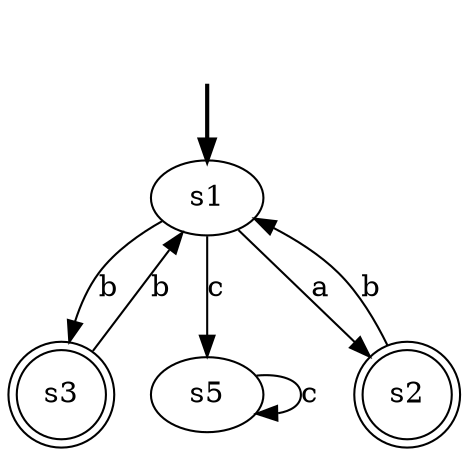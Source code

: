 digraph {
	fake [style=invisible]
	s5
	s3 [shape=doublecircle]
	s1 [root=true]
	s2 [shape=doublecircle]
	fake -> s1 [style=bold]
	s5 -> s5 [label=c]
	s3 -> s1 [label=b]
	s1 -> s2 [label=a]
	s1 -> s3 [label=b]
	s1 -> s5 [label=c]
	s2 -> s1 [label=b]
}

